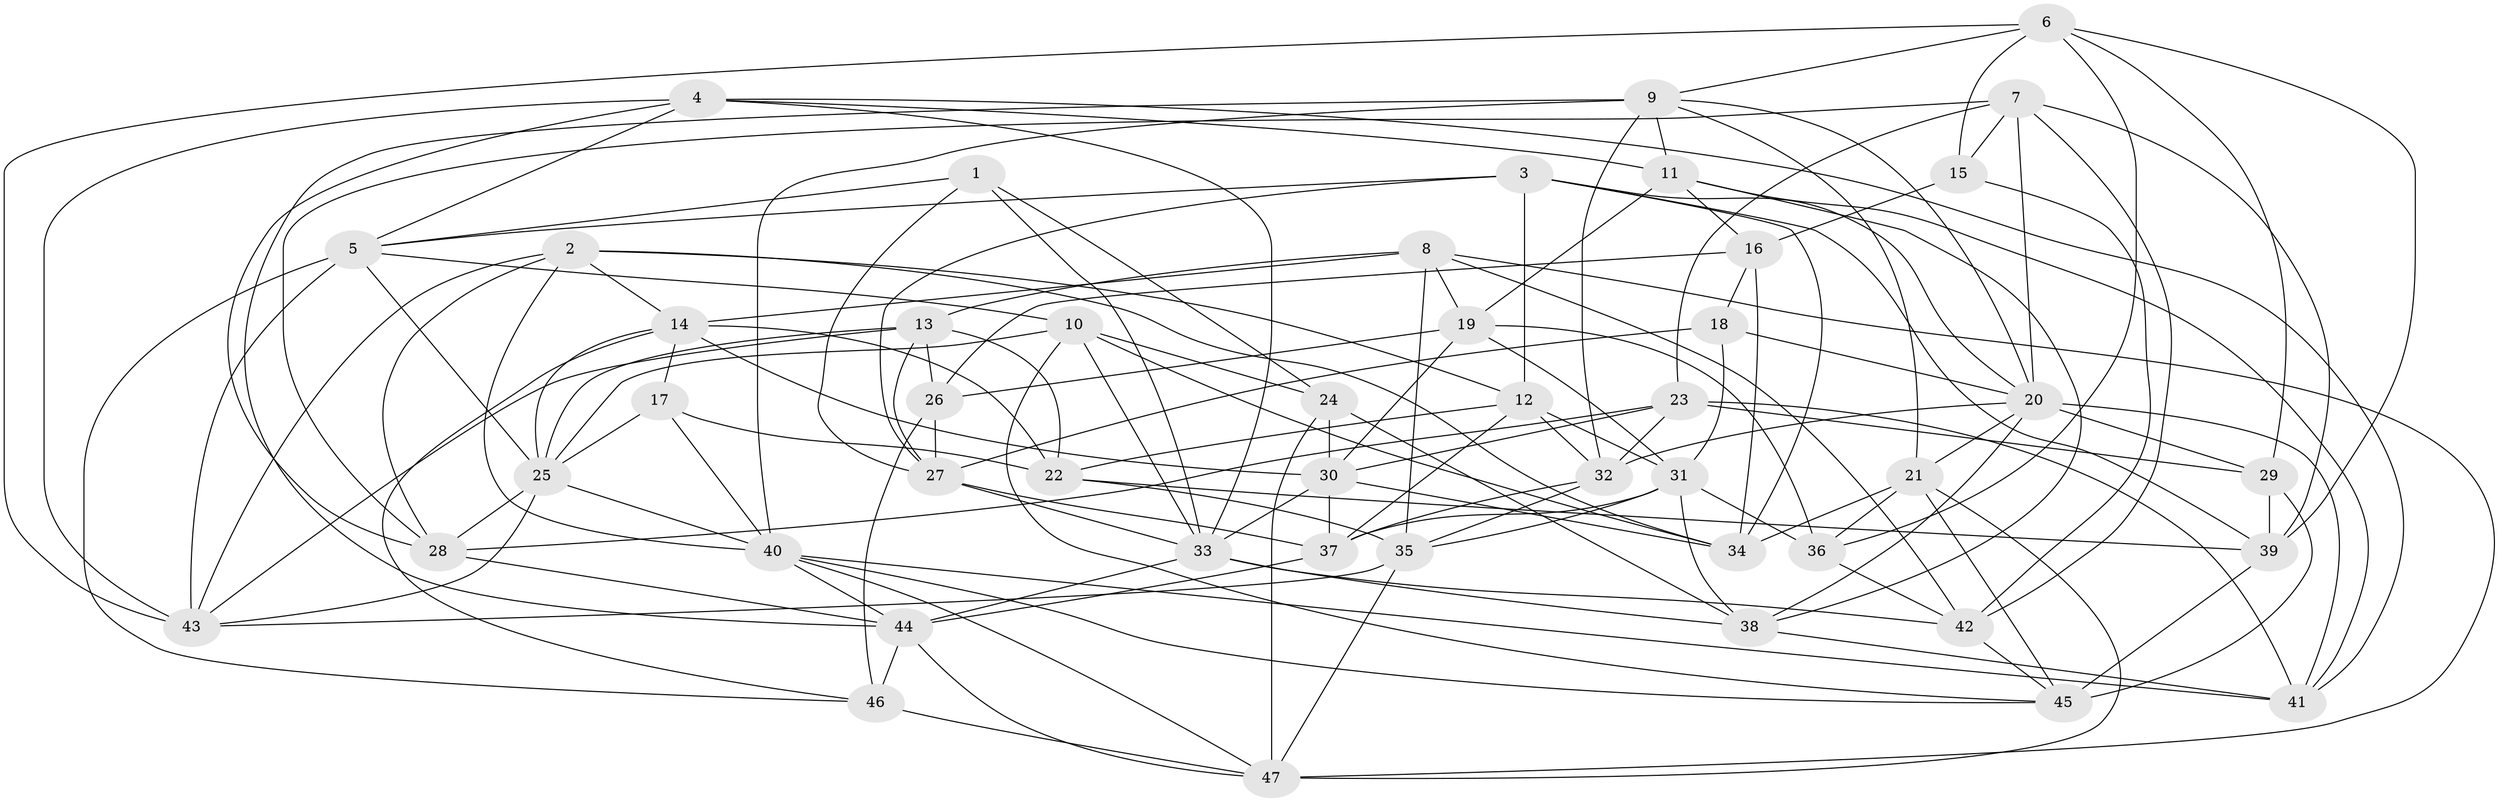 // original degree distribution, {4: 1.0}
// Generated by graph-tools (version 1.1) at 2025/38/03/04/25 23:38:09]
// undirected, 47 vertices, 143 edges
graph export_dot {
  node [color=gray90,style=filled];
  1;
  2;
  3;
  4;
  5;
  6;
  7;
  8;
  9;
  10;
  11;
  12;
  13;
  14;
  15;
  16;
  17;
  18;
  19;
  20;
  21;
  22;
  23;
  24;
  25;
  26;
  27;
  28;
  29;
  30;
  31;
  32;
  33;
  34;
  35;
  36;
  37;
  38;
  39;
  40;
  41;
  42;
  43;
  44;
  45;
  46;
  47;
  1 -- 5 [weight=1.0];
  1 -- 24 [weight=1.0];
  1 -- 27 [weight=1.0];
  1 -- 33 [weight=1.0];
  2 -- 12 [weight=1.0];
  2 -- 14 [weight=1.0];
  2 -- 28 [weight=1.0];
  2 -- 34 [weight=1.0];
  2 -- 40 [weight=1.0];
  2 -- 43 [weight=1.0];
  3 -- 5 [weight=1.0];
  3 -- 12 [weight=1.0];
  3 -- 20 [weight=1.0];
  3 -- 27 [weight=1.0];
  3 -- 34 [weight=1.0];
  3 -- 39 [weight=1.0];
  4 -- 5 [weight=1.0];
  4 -- 11 [weight=1.0];
  4 -- 28 [weight=1.0];
  4 -- 33 [weight=1.0];
  4 -- 41 [weight=1.0];
  4 -- 43 [weight=1.0];
  5 -- 10 [weight=1.0];
  5 -- 25 [weight=1.0];
  5 -- 43 [weight=2.0];
  5 -- 46 [weight=1.0];
  6 -- 9 [weight=1.0];
  6 -- 15 [weight=2.0];
  6 -- 29 [weight=1.0];
  6 -- 36 [weight=2.0];
  6 -- 39 [weight=1.0];
  6 -- 43 [weight=1.0];
  7 -- 15 [weight=1.0];
  7 -- 20 [weight=1.0];
  7 -- 23 [weight=1.0];
  7 -- 28 [weight=1.0];
  7 -- 39 [weight=1.0];
  7 -- 42 [weight=1.0];
  8 -- 13 [weight=1.0];
  8 -- 14 [weight=1.0];
  8 -- 19 [weight=1.0];
  8 -- 35 [weight=1.0];
  8 -- 42 [weight=1.0];
  8 -- 47 [weight=1.0];
  9 -- 11 [weight=1.0];
  9 -- 20 [weight=1.0];
  9 -- 21 [weight=1.0];
  9 -- 32 [weight=2.0];
  9 -- 40 [weight=1.0];
  9 -- 44 [weight=1.0];
  10 -- 24 [weight=1.0];
  10 -- 25 [weight=1.0];
  10 -- 33 [weight=1.0];
  10 -- 34 [weight=1.0];
  10 -- 45 [weight=1.0];
  11 -- 16 [weight=1.0];
  11 -- 19 [weight=1.0];
  11 -- 38 [weight=1.0];
  11 -- 41 [weight=1.0];
  12 -- 22 [weight=1.0];
  12 -- 31 [weight=1.0];
  12 -- 32 [weight=1.0];
  12 -- 37 [weight=1.0];
  13 -- 22 [weight=1.0];
  13 -- 25 [weight=1.0];
  13 -- 26 [weight=1.0];
  13 -- 27 [weight=1.0];
  13 -- 43 [weight=1.0];
  14 -- 17 [weight=1.0];
  14 -- 22 [weight=1.0];
  14 -- 25 [weight=1.0];
  14 -- 30 [weight=2.0];
  14 -- 46 [weight=1.0];
  15 -- 16 [weight=2.0];
  15 -- 42 [weight=1.0];
  16 -- 18 [weight=1.0];
  16 -- 26 [weight=1.0];
  16 -- 34 [weight=1.0];
  17 -- 22 [weight=1.0];
  17 -- 25 [weight=1.0];
  17 -- 40 [weight=1.0];
  18 -- 20 [weight=2.0];
  18 -- 27 [weight=2.0];
  18 -- 31 [weight=1.0];
  19 -- 26 [weight=2.0];
  19 -- 30 [weight=1.0];
  19 -- 31 [weight=1.0];
  19 -- 36 [weight=2.0];
  20 -- 21 [weight=1.0];
  20 -- 29 [weight=1.0];
  20 -- 32 [weight=1.0];
  20 -- 38 [weight=1.0];
  20 -- 41 [weight=1.0];
  21 -- 34 [weight=1.0];
  21 -- 36 [weight=1.0];
  21 -- 45 [weight=1.0];
  21 -- 47 [weight=1.0];
  22 -- 35 [weight=1.0];
  22 -- 39 [weight=1.0];
  23 -- 28 [weight=1.0];
  23 -- 29 [weight=2.0];
  23 -- 30 [weight=1.0];
  23 -- 32 [weight=2.0];
  23 -- 41 [weight=1.0];
  24 -- 30 [weight=1.0];
  24 -- 38 [weight=1.0];
  24 -- 47 [weight=2.0];
  25 -- 28 [weight=1.0];
  25 -- 40 [weight=1.0];
  25 -- 43 [weight=1.0];
  26 -- 27 [weight=1.0];
  26 -- 46 [weight=1.0];
  27 -- 33 [weight=1.0];
  27 -- 37 [weight=1.0];
  28 -- 44 [weight=1.0];
  29 -- 39 [weight=1.0];
  29 -- 45 [weight=1.0];
  30 -- 33 [weight=1.0];
  30 -- 34 [weight=1.0];
  30 -- 37 [weight=1.0];
  31 -- 35 [weight=1.0];
  31 -- 36 [weight=2.0];
  31 -- 37 [weight=1.0];
  31 -- 38 [weight=1.0];
  32 -- 35 [weight=1.0];
  32 -- 37 [weight=1.0];
  33 -- 38 [weight=1.0];
  33 -- 42 [weight=1.0];
  33 -- 44 [weight=1.0];
  35 -- 43 [weight=1.0];
  35 -- 47 [weight=1.0];
  36 -- 42 [weight=1.0];
  37 -- 44 [weight=1.0];
  38 -- 41 [weight=1.0];
  39 -- 45 [weight=1.0];
  40 -- 41 [weight=1.0];
  40 -- 44 [weight=1.0];
  40 -- 45 [weight=1.0];
  40 -- 47 [weight=1.0];
  42 -- 45 [weight=1.0];
  44 -- 46 [weight=2.0];
  44 -- 47 [weight=1.0];
  46 -- 47 [weight=1.0];
}
